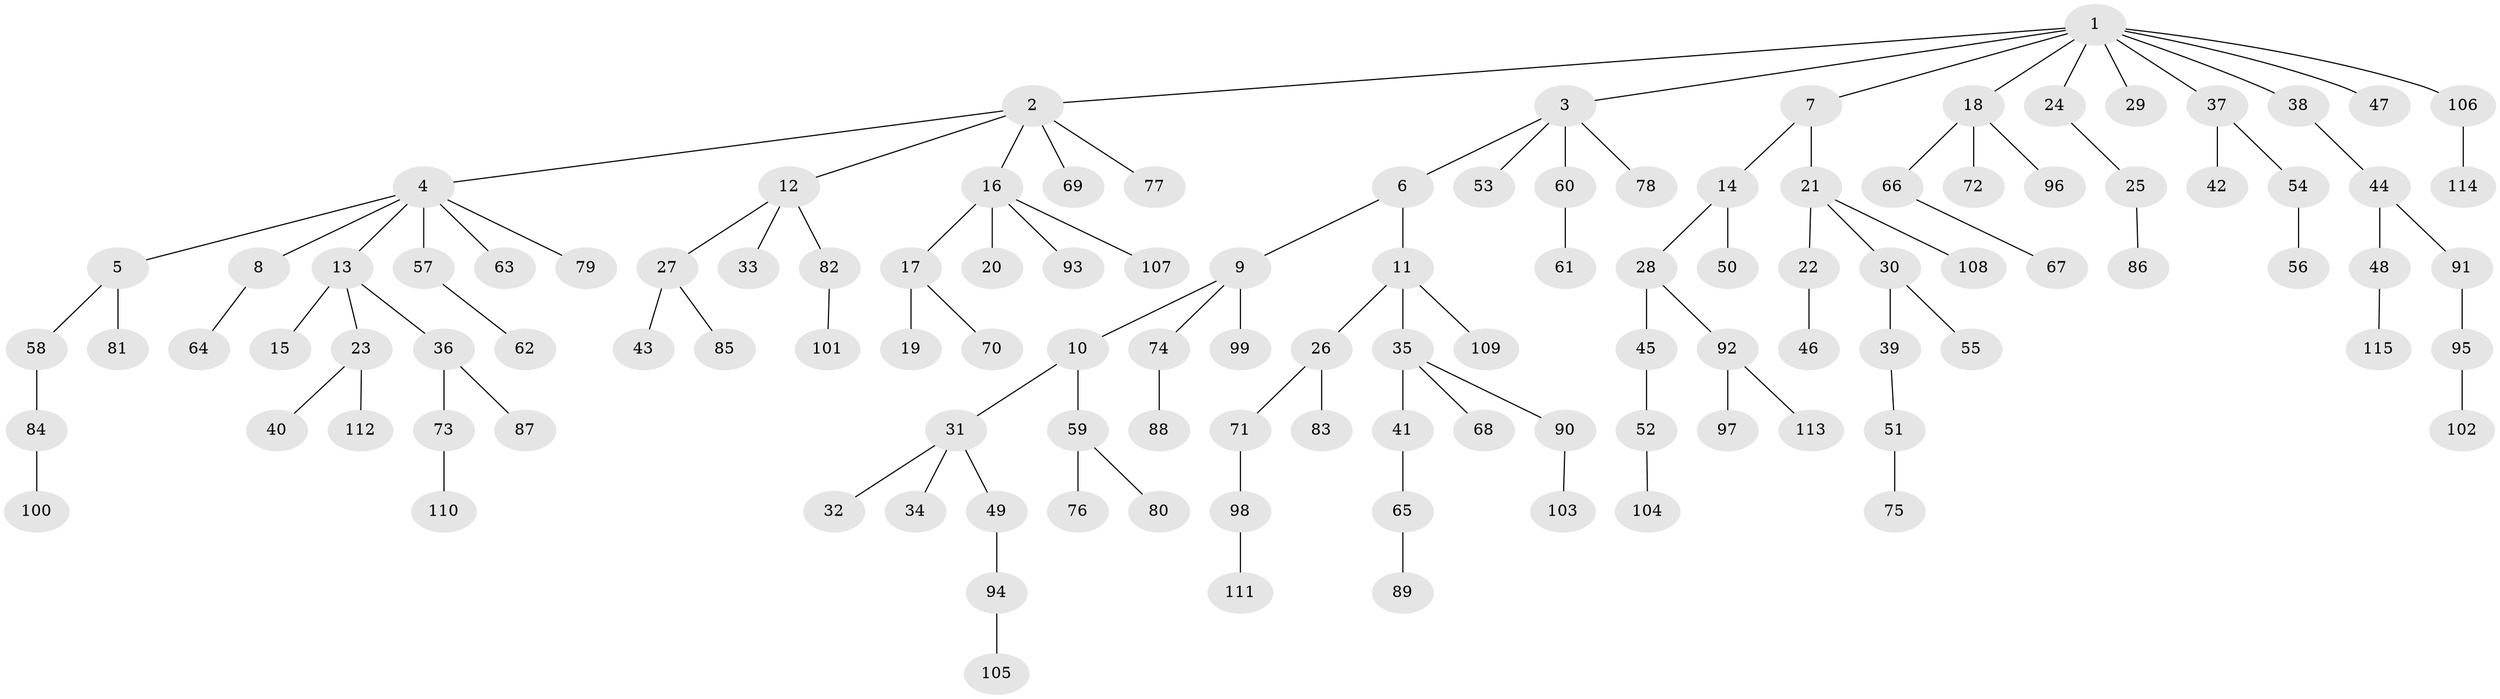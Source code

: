 // coarse degree distribution, {14: 0.014492753623188406, 5: 0.014492753623188406, 7: 0.014492753623188406, 2: 0.2608695652173913, 4: 0.057971014492753624, 3: 0.10144927536231885, 1: 0.5362318840579711}
// Generated by graph-tools (version 1.1) at 2025/19/03/04/25 18:19:08]
// undirected, 115 vertices, 114 edges
graph export_dot {
graph [start="1"]
  node [color=gray90,style=filled];
  1;
  2;
  3;
  4;
  5;
  6;
  7;
  8;
  9;
  10;
  11;
  12;
  13;
  14;
  15;
  16;
  17;
  18;
  19;
  20;
  21;
  22;
  23;
  24;
  25;
  26;
  27;
  28;
  29;
  30;
  31;
  32;
  33;
  34;
  35;
  36;
  37;
  38;
  39;
  40;
  41;
  42;
  43;
  44;
  45;
  46;
  47;
  48;
  49;
  50;
  51;
  52;
  53;
  54;
  55;
  56;
  57;
  58;
  59;
  60;
  61;
  62;
  63;
  64;
  65;
  66;
  67;
  68;
  69;
  70;
  71;
  72;
  73;
  74;
  75;
  76;
  77;
  78;
  79;
  80;
  81;
  82;
  83;
  84;
  85;
  86;
  87;
  88;
  89;
  90;
  91;
  92;
  93;
  94;
  95;
  96;
  97;
  98;
  99;
  100;
  101;
  102;
  103;
  104;
  105;
  106;
  107;
  108;
  109;
  110;
  111;
  112;
  113;
  114;
  115;
  1 -- 2;
  1 -- 3;
  1 -- 7;
  1 -- 18;
  1 -- 24;
  1 -- 29;
  1 -- 37;
  1 -- 38;
  1 -- 47;
  1 -- 106;
  2 -- 4;
  2 -- 12;
  2 -- 16;
  2 -- 69;
  2 -- 77;
  3 -- 6;
  3 -- 53;
  3 -- 60;
  3 -- 78;
  4 -- 5;
  4 -- 8;
  4 -- 13;
  4 -- 57;
  4 -- 63;
  4 -- 79;
  5 -- 58;
  5 -- 81;
  6 -- 9;
  6 -- 11;
  7 -- 14;
  7 -- 21;
  8 -- 64;
  9 -- 10;
  9 -- 74;
  9 -- 99;
  10 -- 31;
  10 -- 59;
  11 -- 26;
  11 -- 35;
  11 -- 109;
  12 -- 27;
  12 -- 33;
  12 -- 82;
  13 -- 15;
  13 -- 23;
  13 -- 36;
  14 -- 28;
  14 -- 50;
  16 -- 17;
  16 -- 20;
  16 -- 93;
  16 -- 107;
  17 -- 19;
  17 -- 70;
  18 -- 66;
  18 -- 72;
  18 -- 96;
  21 -- 22;
  21 -- 30;
  21 -- 108;
  22 -- 46;
  23 -- 40;
  23 -- 112;
  24 -- 25;
  25 -- 86;
  26 -- 71;
  26 -- 83;
  27 -- 43;
  27 -- 85;
  28 -- 45;
  28 -- 92;
  30 -- 39;
  30 -- 55;
  31 -- 32;
  31 -- 34;
  31 -- 49;
  35 -- 41;
  35 -- 68;
  35 -- 90;
  36 -- 73;
  36 -- 87;
  37 -- 42;
  37 -- 54;
  38 -- 44;
  39 -- 51;
  41 -- 65;
  44 -- 48;
  44 -- 91;
  45 -- 52;
  48 -- 115;
  49 -- 94;
  51 -- 75;
  52 -- 104;
  54 -- 56;
  57 -- 62;
  58 -- 84;
  59 -- 76;
  59 -- 80;
  60 -- 61;
  65 -- 89;
  66 -- 67;
  71 -- 98;
  73 -- 110;
  74 -- 88;
  82 -- 101;
  84 -- 100;
  90 -- 103;
  91 -- 95;
  92 -- 97;
  92 -- 113;
  94 -- 105;
  95 -- 102;
  98 -- 111;
  106 -- 114;
}
